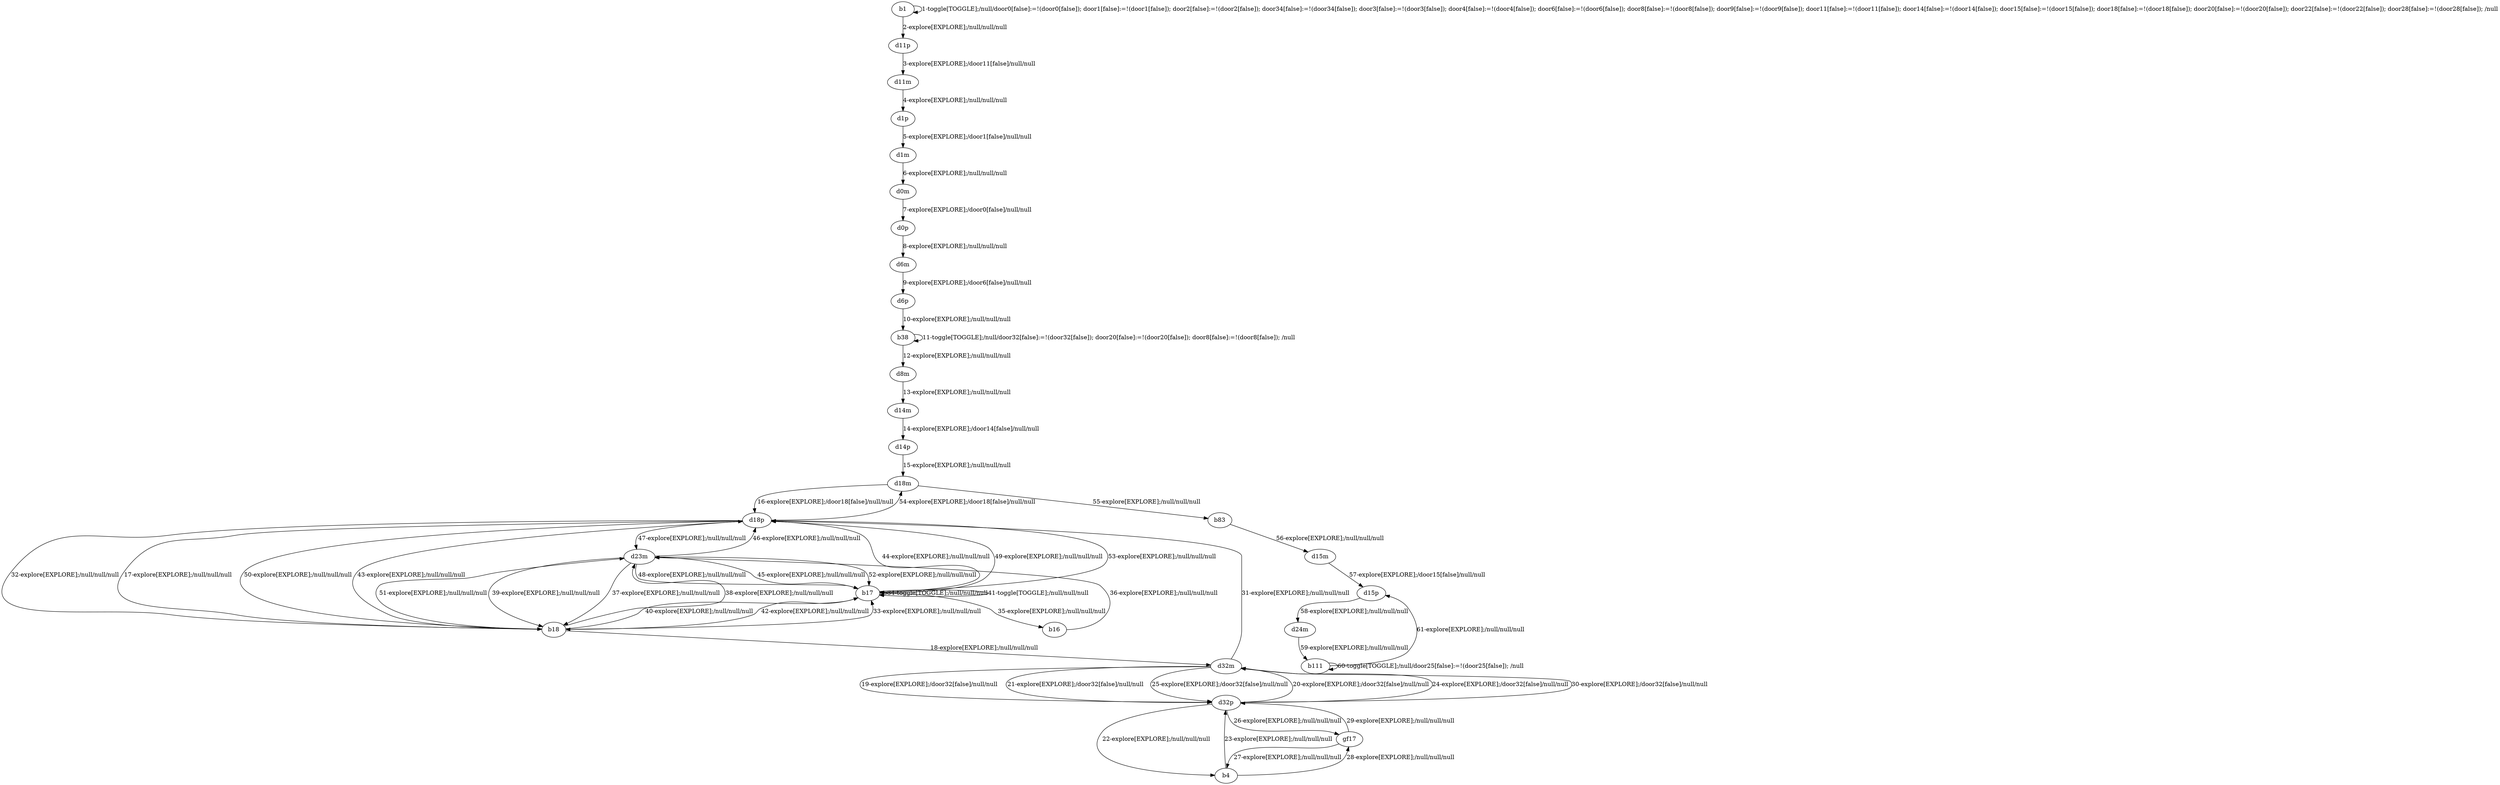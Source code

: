 # Total number of goals covered by this test: 2
# b4 --> d32p
# d32p --> b4

digraph g {
"b1" -> "b1" [label = "1-toggle[TOGGLE];/null/door0[false]:=!(door0[false]); door1[false]:=!(door1[false]); door2[false]:=!(door2[false]); door34[false]:=!(door34[false]); door3[false]:=!(door3[false]); door4[false]:=!(door4[false]); door6[false]:=!(door6[false]); door8[false]:=!(door8[false]); door9[false]:=!(door9[false]); door11[false]:=!(door11[false]); door14[false]:=!(door14[false]); door15[false]:=!(door15[false]); door18[false]:=!(door18[false]); door20[false]:=!(door20[false]); door22[false]:=!(door22[false]); door28[false]:=!(door28[false]); /null"];
"b1" -> "d11p" [label = "2-explore[EXPLORE];/null/null/null"];
"d11p" -> "d11m" [label = "3-explore[EXPLORE];/door11[false]/null/null"];
"d11m" -> "d1p" [label = "4-explore[EXPLORE];/null/null/null"];
"d1p" -> "d1m" [label = "5-explore[EXPLORE];/door1[false]/null/null"];
"d1m" -> "d0m" [label = "6-explore[EXPLORE];/null/null/null"];
"d0m" -> "d0p" [label = "7-explore[EXPLORE];/door0[false]/null/null"];
"d0p" -> "d6m" [label = "8-explore[EXPLORE];/null/null/null"];
"d6m" -> "d6p" [label = "9-explore[EXPLORE];/door6[false]/null/null"];
"d6p" -> "b38" [label = "10-explore[EXPLORE];/null/null/null"];
"b38" -> "b38" [label = "11-toggle[TOGGLE];/null/door32[false]:=!(door32[false]); door20[false]:=!(door20[false]); door8[false]:=!(door8[false]); /null"];
"b38" -> "d8m" [label = "12-explore[EXPLORE];/null/null/null"];
"d8m" -> "d14m" [label = "13-explore[EXPLORE];/null/null/null"];
"d14m" -> "d14p" [label = "14-explore[EXPLORE];/door14[false]/null/null"];
"d14p" -> "d18m" [label = "15-explore[EXPLORE];/null/null/null"];
"d18m" -> "d18p" [label = "16-explore[EXPLORE];/door18[false]/null/null"];
"d18p" -> "b18" [label = "17-explore[EXPLORE];/null/null/null"];
"b18" -> "d32m" [label = "18-explore[EXPLORE];/null/null/null"];
"d32m" -> "d32p" [label = "19-explore[EXPLORE];/door32[false]/null/null"];
"d32p" -> "d32m" [label = "20-explore[EXPLORE];/door32[false]/null/null"];
"d32m" -> "d32p" [label = "21-explore[EXPLORE];/door32[false]/null/null"];
"d32p" -> "b4" [label = "22-explore[EXPLORE];/null/null/null"];
"b4" -> "d32p" [label = "23-explore[EXPLORE];/null/null/null"];
"d32p" -> "d32m" [label = "24-explore[EXPLORE];/door32[false]/null/null"];
"d32m" -> "d32p" [label = "25-explore[EXPLORE];/door32[false]/null/null"];
"d32p" -> "gf17" [label = "26-explore[EXPLORE];/null/null/null"];
"gf17" -> "b4" [label = "27-explore[EXPLORE];/null/null/null"];
"b4" -> "gf17" [label = "28-explore[EXPLORE];/null/null/null"];
"gf17" -> "d32p" [label = "29-explore[EXPLORE];/null/null/null"];
"d32p" -> "d32m" [label = "30-explore[EXPLORE];/door32[false]/null/null"];
"d32m" -> "d18p" [label = "31-explore[EXPLORE];/null/null/null"];
"d18p" -> "b18" [label = "32-explore[EXPLORE];/null/null/null"];
"b18" -> "b17" [label = "33-explore[EXPLORE];/null/null/null"];
"b17" -> "b17" [label = "34-toggle[TOGGLE];/null/null/null"];
"b17" -> "b16" [label = "35-explore[EXPLORE];/null/null/null"];
"b16" -> "d23m" [label = "36-explore[EXPLORE];/null/null/null"];
"d23m" -> "b18" [label = "37-explore[EXPLORE];/null/null/null"];
"b18" -> "d23m" [label = "38-explore[EXPLORE];/null/null/null"];
"d23m" -> "b18" [label = "39-explore[EXPLORE];/null/null/null"];
"b18" -> "b17" [label = "40-explore[EXPLORE];/null/null/null"];
"b17" -> "b17" [label = "41-toggle[TOGGLE];/null/null/null"];
"b17" -> "b18" [label = "42-explore[EXPLORE];/null/null/null"];
"b18" -> "d18p" [label = "43-explore[EXPLORE];/null/null/null"];
"d18p" -> "b17" [label = "44-explore[EXPLORE];/null/null/null"];
"b17" -> "d23m" [label = "45-explore[EXPLORE];/null/null/null"];
"d23m" -> "d18p" [label = "46-explore[EXPLORE];/null/null/null"];
"d18p" -> "d23m" [label = "47-explore[EXPLORE];/null/null/null"];
"d23m" -> "b17" [label = "48-explore[EXPLORE];/null/null/null"];
"b17" -> "d18p" [label = "49-explore[EXPLORE];/null/null/null"];
"d18p" -> "b18" [label = "50-explore[EXPLORE];/null/null/null"];
"b18" -> "d23m" [label = "51-explore[EXPLORE];/null/null/null"];
"d23m" -> "b17" [label = "52-explore[EXPLORE];/null/null/null"];
"b17" -> "d18p" [label = "53-explore[EXPLORE];/null/null/null"];
"d18p" -> "d18m" [label = "54-explore[EXPLORE];/door18[false]/null/null"];
"d18m" -> "b83" [label = "55-explore[EXPLORE];/null/null/null"];
"b83" -> "d15m" [label = "56-explore[EXPLORE];/null/null/null"];
"d15m" -> "d15p" [label = "57-explore[EXPLORE];/door15[false]/null/null"];
"d15p" -> "d24m" [label = "58-explore[EXPLORE];/null/null/null"];
"d24m" -> "b111" [label = "59-explore[EXPLORE];/null/null/null"];
"b111" -> "b111" [label = "60-toggle[TOGGLE];/null/door25[false]:=!(door25[false]); /null"];
"b111" -> "d15p" [label = "61-explore[EXPLORE];/null/null/null"];
}